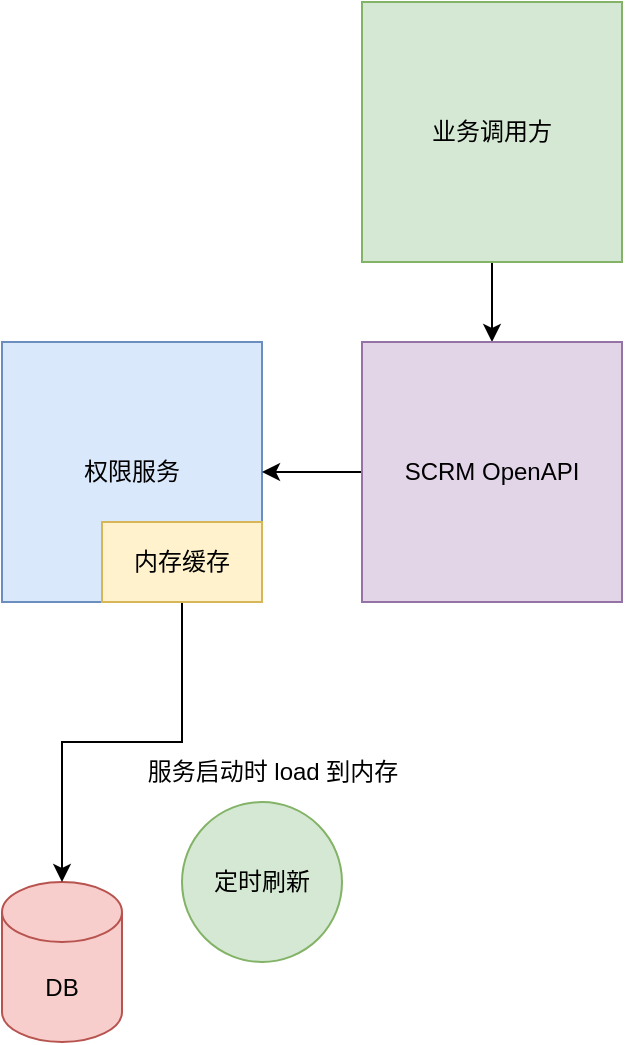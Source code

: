 <mxfile version="21.0.2" type="github" pages="2">
  <diagram name="第 1 页" id="pdHB1KwC9OdD0lzzkn8h">
    <mxGraphModel dx="954" dy="648" grid="1" gridSize="10" guides="1" tooltips="1" connect="1" arrows="1" fold="1" page="1" pageScale="1" pageWidth="827" pageHeight="1169" math="0" shadow="0">
      <root>
        <mxCell id="0" />
        <mxCell id="1" parent="0" />
        <mxCell id="3epgwcAaoq6Mlc2vSQ9l-6" value="" style="edgeStyle=orthogonalEdgeStyle;rounded=0;orthogonalLoop=1;jettySize=auto;html=1;" parent="1" source="3epgwcAaoq6Mlc2vSQ9l-2" target="3epgwcAaoq6Mlc2vSQ9l-4" edge="1">
          <mxGeometry relative="1" as="geometry" />
        </mxCell>
        <mxCell id="3epgwcAaoq6Mlc2vSQ9l-2" value="业务调用方" style="whiteSpace=wrap;html=1;aspect=fixed;fillColor=#d5e8d4;strokeColor=#82b366;" parent="1" vertex="1">
          <mxGeometry x="300" y="90" width="130" height="130" as="geometry" />
        </mxCell>
        <mxCell id="3epgwcAaoq6Mlc2vSQ9l-3" value="权限服务" style="whiteSpace=wrap;html=1;aspect=fixed;fillColor=#dae8fc;strokeColor=#6c8ebf;" parent="1" vertex="1">
          <mxGeometry x="120" y="260" width="130" height="130" as="geometry" />
        </mxCell>
        <mxCell id="3epgwcAaoq6Mlc2vSQ9l-5" style="edgeStyle=orthogonalEdgeStyle;rounded=0;orthogonalLoop=1;jettySize=auto;html=1;entryX=1;entryY=0.5;entryDx=0;entryDy=0;" parent="1" source="3epgwcAaoq6Mlc2vSQ9l-4" target="3epgwcAaoq6Mlc2vSQ9l-3" edge="1">
          <mxGeometry relative="1" as="geometry" />
        </mxCell>
        <mxCell id="3epgwcAaoq6Mlc2vSQ9l-4" value="SCRM OpenAPI" style="whiteSpace=wrap;html=1;aspect=fixed;fillColor=#e1d5e7;strokeColor=#9673a6;" parent="1" vertex="1">
          <mxGeometry x="300" y="260" width="130" height="130" as="geometry" />
        </mxCell>
        <mxCell id="3epgwcAaoq6Mlc2vSQ9l-7" value="DB" style="shape=cylinder3;whiteSpace=wrap;html=1;boundedLbl=1;backgroundOutline=1;size=15;fillColor=#f8cecc;strokeColor=#b85450;" parent="1" vertex="1">
          <mxGeometry x="120" y="530" width="60" height="80" as="geometry" />
        </mxCell>
        <mxCell id="3epgwcAaoq6Mlc2vSQ9l-10" style="edgeStyle=orthogonalEdgeStyle;rounded=0;orthogonalLoop=1;jettySize=auto;html=1;" parent="1" source="3epgwcAaoq6Mlc2vSQ9l-9" target="3epgwcAaoq6Mlc2vSQ9l-7" edge="1">
          <mxGeometry relative="1" as="geometry" />
        </mxCell>
        <mxCell id="3epgwcAaoq6Mlc2vSQ9l-9" value="内存缓存" style="rounded=0;whiteSpace=wrap;html=1;fillColor=#fff2cc;strokeColor=#d6b656;" parent="1" vertex="1">
          <mxGeometry x="170" y="350" width="80" height="40" as="geometry" />
        </mxCell>
        <mxCell id="3epgwcAaoq6Mlc2vSQ9l-11" value="服务启动时 load 到内存" style="text;html=1;align=center;verticalAlign=middle;resizable=0;points=[];autosize=1;strokeColor=none;fillColor=none;" parent="1" vertex="1">
          <mxGeometry x="180" y="460" width="150" height="30" as="geometry" />
        </mxCell>
        <mxCell id="3epgwcAaoq6Mlc2vSQ9l-12" value="定时刷新" style="ellipse;whiteSpace=wrap;html=1;aspect=fixed;fillColor=#d5e8d4;strokeColor=#82b366;" parent="1" vertex="1">
          <mxGeometry x="210" y="490" width="80" height="80" as="geometry" />
        </mxCell>
      </root>
    </mxGraphModel>
  </diagram>
  <diagram id="Xu0MiRLOLOqHA3C8pvfB" name="第 2 页">
    <mxGraphModel dx="830" dy="1732" grid="1" gridSize="10" guides="1" tooltips="1" connect="1" arrows="1" fold="1" page="1" pageScale="1" pageWidth="827" pageHeight="1169" math="0" shadow="0">
      <root>
        <mxCell id="0" />
        <mxCell id="1" parent="0" />
        <mxCell id="y-V6NoOLEK84fY5d1T-m-1" value="权限元数据" style="rounded=0;whiteSpace=wrap;html=1;" vertex="1" parent="1">
          <mxGeometry x="180" y="140" width="120" height="60" as="geometry" />
        </mxCell>
        <mxCell id="y-V6NoOLEK84fY5d1T-m-3" style="edgeStyle=orthogonalEdgeStyle;rounded=0;orthogonalLoop=1;jettySize=auto;html=1;entryX=0.5;entryY=1;entryDx=0;entryDy=0;" edge="1" parent="1" source="y-V6NoOLEK84fY5d1T-m-2" target="y-V6NoOLEK84fY5d1T-m-1">
          <mxGeometry relative="1" as="geometry" />
        </mxCell>
        <mxCell id="y-V6NoOLEK84fY5d1T-m-2" value="权限申请" style="rounded=0;whiteSpace=wrap;html=1;" vertex="1" parent="1">
          <mxGeometry x="120" y="290" width="120" height="60" as="geometry" />
        </mxCell>
        <mxCell id="y-V6NoOLEK84fY5d1T-m-5" value="" style="endArrow=classic;html=1;rounded=0;entryX=1;entryY=0.5;entryDx=0;entryDy=0;" edge="1" parent="1" target="y-V6NoOLEK84fY5d1T-m-1">
          <mxGeometry width="50" height="50" relative="1" as="geometry">
            <mxPoint x="400" y="170" as="sourcePoint" />
            <mxPoint x="500" y="310" as="targetPoint" />
          </mxGeometry>
        </mxCell>
        <mxCell id="y-V6NoOLEK84fY5d1T-m-6" value="权限内容编辑接口" style="rounded=0;whiteSpace=wrap;html=1;" vertex="1" parent="1">
          <mxGeometry x="400" y="140" width="120" height="60" as="geometry" />
        </mxCell>
        <mxCell id="y-V6NoOLEK84fY5d1T-m-8" style="edgeStyle=orthogonalEdgeStyle;rounded=0;orthogonalLoop=1;jettySize=auto;html=1;exitX=0.5;exitY=1;exitDx=0;exitDy=0;" edge="1" parent="1" source="y-V6NoOLEK84fY5d1T-m-7">
          <mxGeometry relative="1" as="geometry">
            <mxPoint x="350" y="170" as="targetPoint" />
          </mxGeometry>
        </mxCell>
        <mxCell id="y-V6NoOLEK84fY5d1T-m-11" style="edgeStyle=orthogonalEdgeStyle;rounded=0;orthogonalLoop=1;jettySize=auto;html=1;exitX=0.5;exitY=1;exitDx=0;exitDy=0;" edge="1" parent="1" source="y-V6NoOLEK84fY5d1T-m-7">
          <mxGeometry relative="1" as="geometry">
            <mxPoint x="580" y="230" as="targetPoint" />
            <Array as="points">
              <mxPoint x="450" y="110" />
              <mxPoint x="540" y="110" />
              <mxPoint x="540" y="230" />
            </Array>
          </mxGeometry>
        </mxCell>
        <mxCell id="y-V6NoOLEK84fY5d1T-m-7" value="配置文件" style="rounded=0;whiteSpace=wrap;html=1;" vertex="1" parent="1">
          <mxGeometry x="390" y="-10" width="120" height="60" as="geometry" />
        </mxCell>
        <mxCell id="y-V6NoOLEK84fY5d1T-m-9" value="配置文件验证" style="text;html=1;align=center;verticalAlign=middle;resizable=0;points=[];autosize=1;strokeColor=none;fillColor=none;" vertex="1" parent="1">
          <mxGeometry x="520" y="70" width="100" height="30" as="geometry" />
        </mxCell>
        <mxCell id="y-V6NoOLEK84fY5d1T-m-13" style="edgeStyle=orthogonalEdgeStyle;rounded=0;orthogonalLoop=1;jettySize=auto;html=1;entryX=1;entryY=0.5;entryDx=0;entryDy=0;" edge="1" parent="1" source="y-V6NoOLEK84fY5d1T-m-10" target="y-V6NoOLEK84fY5d1T-m-12">
          <mxGeometry relative="1" as="geometry">
            <Array as="points">
              <mxPoint x="580" y="170" />
              <mxPoint x="580" y="270" />
            </Array>
          </mxGeometry>
        </mxCell>
        <mxCell id="y-V6NoOLEK84fY5d1T-m-10" value="分配 sysCode 和 secret 接口" style="rounded=0;whiteSpace=wrap;html=1;" vertex="1" parent="1">
          <mxGeometry x="630" y="140" width="120" height="60" as="geometry" />
        </mxCell>
        <mxCell id="y-V6NoOLEK84fY5d1T-m-12" value="sysCode 和 secret &lt;br&gt;关系" style="rounded=0;whiteSpace=wrap;html=1;" vertex="1" parent="1">
          <mxGeometry x="400" y="240" width="120" height="60" as="geometry" />
        </mxCell>
      </root>
    </mxGraphModel>
  </diagram>
</mxfile>
